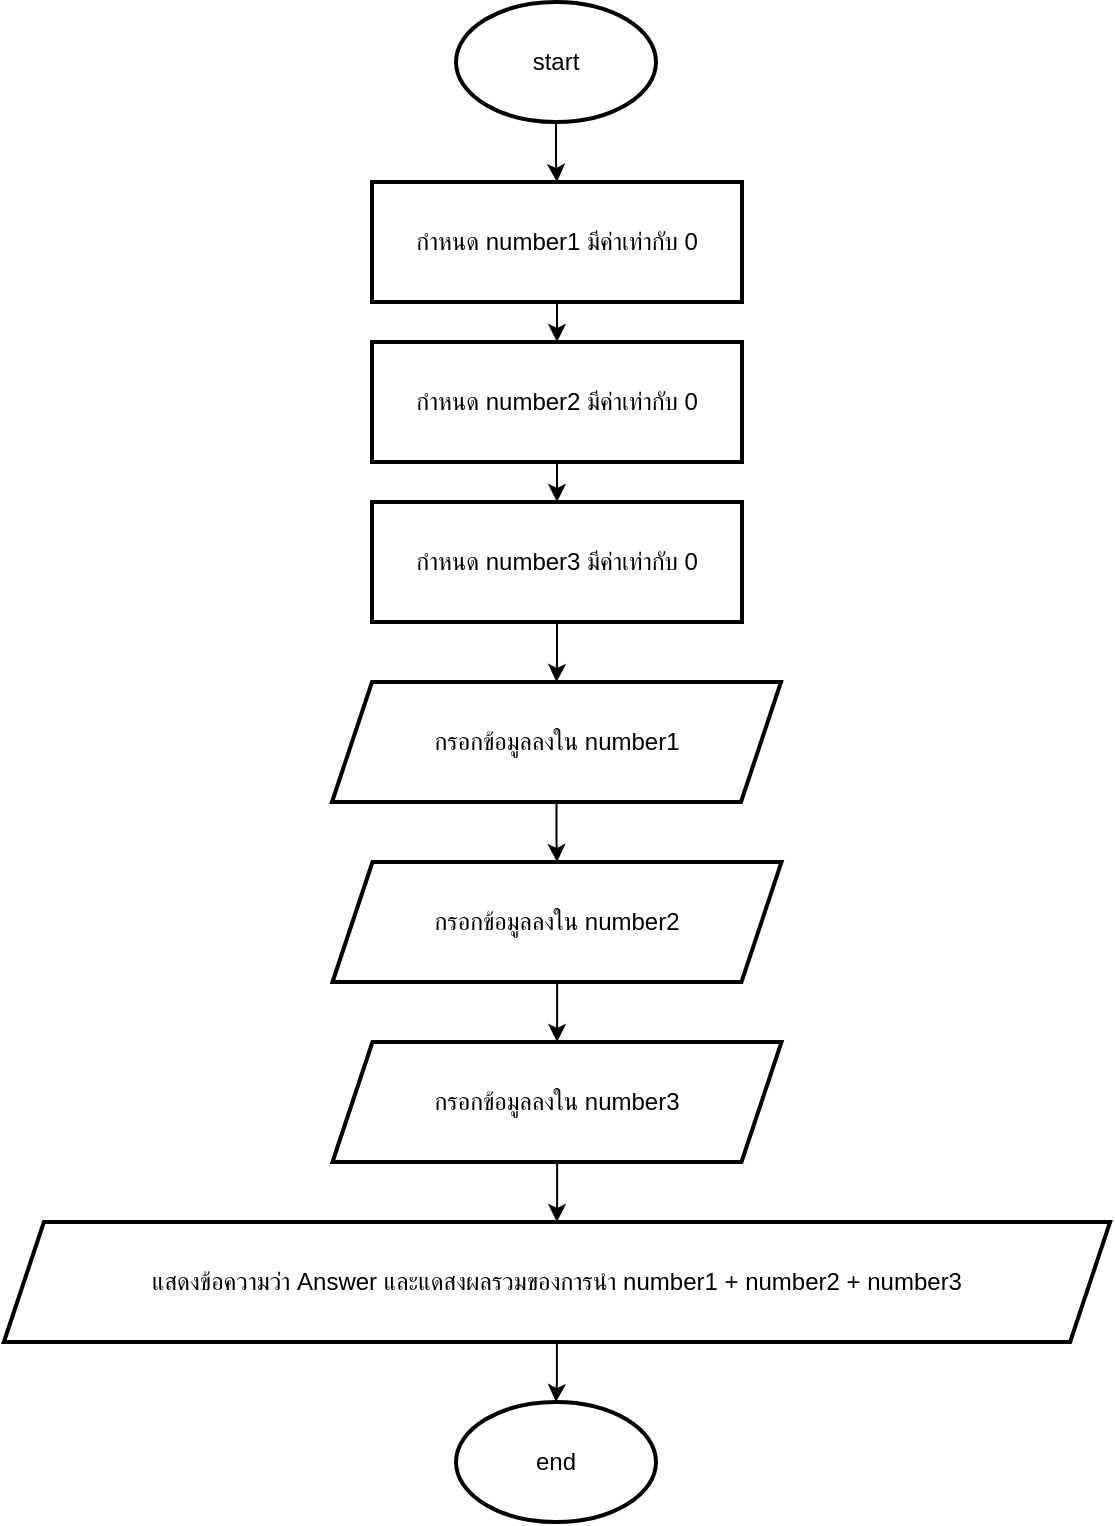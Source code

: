 <mxfile version="24.9.1">
  <diagram name="Page-1" id="gD5ODXcYw5mVWUV-_9k8">
    <mxGraphModel dx="1042" dy="565" grid="1" gridSize="10" guides="1" tooltips="1" connect="1" arrows="1" fold="1" page="1" pageScale="1" pageWidth="850" pageHeight="1100" math="0" shadow="0">
      <root>
        <mxCell id="0" />
        <mxCell id="1" parent="0" />
        <mxCell id="T_GOkQipSzUYibRqc_ih-3" value="" style="edgeStyle=orthogonalEdgeStyle;rounded=0;orthogonalLoop=1;jettySize=auto;html=1;" edge="1" parent="1" source="T_GOkQipSzUYibRqc_ih-1" target="T_GOkQipSzUYibRqc_ih-2">
          <mxGeometry relative="1" as="geometry" />
        </mxCell>
        <mxCell id="T_GOkQipSzUYibRqc_ih-1" value="start" style="strokeWidth=2;html=1;shape=mxgraph.flowchart.start_1;whiteSpace=wrap;" vertex="1" parent="1">
          <mxGeometry x="375" y="30" width="100" height="60" as="geometry" />
        </mxCell>
        <mxCell id="T_GOkQipSzUYibRqc_ih-5" value="" style="edgeStyle=orthogonalEdgeStyle;rounded=0;orthogonalLoop=1;jettySize=auto;html=1;" edge="1" parent="1" source="T_GOkQipSzUYibRqc_ih-2" target="T_GOkQipSzUYibRqc_ih-4">
          <mxGeometry relative="1" as="geometry" />
        </mxCell>
        <mxCell id="T_GOkQipSzUYibRqc_ih-2" value="กำหนด number1 มีค่าเท่ากับ 0" style="whiteSpace=wrap;html=1;strokeWidth=2;" vertex="1" parent="1">
          <mxGeometry x="333" y="120" width="185" height="60" as="geometry" />
        </mxCell>
        <mxCell id="T_GOkQipSzUYibRqc_ih-7" value="" style="edgeStyle=orthogonalEdgeStyle;rounded=0;orthogonalLoop=1;jettySize=auto;html=1;" edge="1" parent="1" source="T_GOkQipSzUYibRqc_ih-4" target="T_GOkQipSzUYibRqc_ih-6">
          <mxGeometry relative="1" as="geometry" />
        </mxCell>
        <mxCell id="T_GOkQipSzUYibRqc_ih-4" value="กำหนด number2 มีค่าเท่ากับ 0" style="whiteSpace=wrap;html=1;strokeWidth=2;" vertex="1" parent="1">
          <mxGeometry x="333" y="200" width="185" height="60" as="geometry" />
        </mxCell>
        <mxCell id="T_GOkQipSzUYibRqc_ih-9" value="" style="edgeStyle=orthogonalEdgeStyle;rounded=0;orthogonalLoop=1;jettySize=auto;html=1;" edge="1" parent="1" source="T_GOkQipSzUYibRqc_ih-6" target="T_GOkQipSzUYibRqc_ih-8">
          <mxGeometry relative="1" as="geometry" />
        </mxCell>
        <mxCell id="T_GOkQipSzUYibRqc_ih-6" value="กำหนด number3 มีค่าเท่ากับ 0" style="whiteSpace=wrap;html=1;strokeWidth=2;" vertex="1" parent="1">
          <mxGeometry x="333" y="280" width="185" height="60" as="geometry" />
        </mxCell>
        <mxCell id="T_GOkQipSzUYibRqc_ih-11" value="" style="edgeStyle=orthogonalEdgeStyle;rounded=0;orthogonalLoop=1;jettySize=auto;html=1;" edge="1" parent="1" source="T_GOkQipSzUYibRqc_ih-8" target="T_GOkQipSzUYibRqc_ih-10">
          <mxGeometry relative="1" as="geometry" />
        </mxCell>
        <mxCell id="T_GOkQipSzUYibRqc_ih-8" value="กรอกข้อมูลลงใน number1" style="shape=parallelogram;perimeter=parallelogramPerimeter;whiteSpace=wrap;html=1;fixedSize=1;strokeWidth=2;" vertex="1" parent="1">
          <mxGeometry x="313" y="370" width="224.5" height="60" as="geometry" />
        </mxCell>
        <mxCell id="T_GOkQipSzUYibRqc_ih-13" value="" style="edgeStyle=orthogonalEdgeStyle;rounded=0;orthogonalLoop=1;jettySize=auto;html=1;" edge="1" parent="1" source="T_GOkQipSzUYibRqc_ih-10" target="T_GOkQipSzUYibRqc_ih-12">
          <mxGeometry relative="1" as="geometry" />
        </mxCell>
        <mxCell id="T_GOkQipSzUYibRqc_ih-10" value="กรอกข้อมูลลงใน number2" style="shape=parallelogram;perimeter=parallelogramPerimeter;whiteSpace=wrap;html=1;fixedSize=1;strokeWidth=2;" vertex="1" parent="1">
          <mxGeometry x="313.25" y="460" width="224.5" height="60" as="geometry" />
        </mxCell>
        <mxCell id="T_GOkQipSzUYibRqc_ih-15" value="" style="edgeStyle=orthogonalEdgeStyle;rounded=0;orthogonalLoop=1;jettySize=auto;html=1;" edge="1" parent="1" source="T_GOkQipSzUYibRqc_ih-12" target="T_GOkQipSzUYibRqc_ih-14">
          <mxGeometry relative="1" as="geometry" />
        </mxCell>
        <mxCell id="T_GOkQipSzUYibRqc_ih-12" value="กรอกข้อมูลลงใน number3" style="shape=parallelogram;perimeter=parallelogramPerimeter;whiteSpace=wrap;html=1;fixedSize=1;strokeWidth=2;" vertex="1" parent="1">
          <mxGeometry x="313.25" y="550" width="224.5" height="60" as="geometry" />
        </mxCell>
        <mxCell id="T_GOkQipSzUYibRqc_ih-18" value="" style="edgeStyle=orthogonalEdgeStyle;rounded=0;orthogonalLoop=1;jettySize=auto;html=1;" edge="1" parent="1" source="T_GOkQipSzUYibRqc_ih-14" target="T_GOkQipSzUYibRqc_ih-17">
          <mxGeometry relative="1" as="geometry" />
        </mxCell>
        <mxCell id="T_GOkQipSzUYibRqc_ih-14" value="แสดงข้อความว่า Answer และแดสงผลรวมของการนำ number1 + number2 + number3" style="shape=parallelogram;perimeter=parallelogramPerimeter;whiteSpace=wrap;html=1;fixedSize=1;strokeWidth=2;" vertex="1" parent="1">
          <mxGeometry x="148.94" y="640" width="553.12" height="60" as="geometry" />
        </mxCell>
        <mxCell id="T_GOkQipSzUYibRqc_ih-17" value="end" style="strokeWidth=2;html=1;shape=mxgraph.flowchart.start_1;whiteSpace=wrap;" vertex="1" parent="1">
          <mxGeometry x="375" y="730" width="100" height="60" as="geometry" />
        </mxCell>
      </root>
    </mxGraphModel>
  </diagram>
</mxfile>
